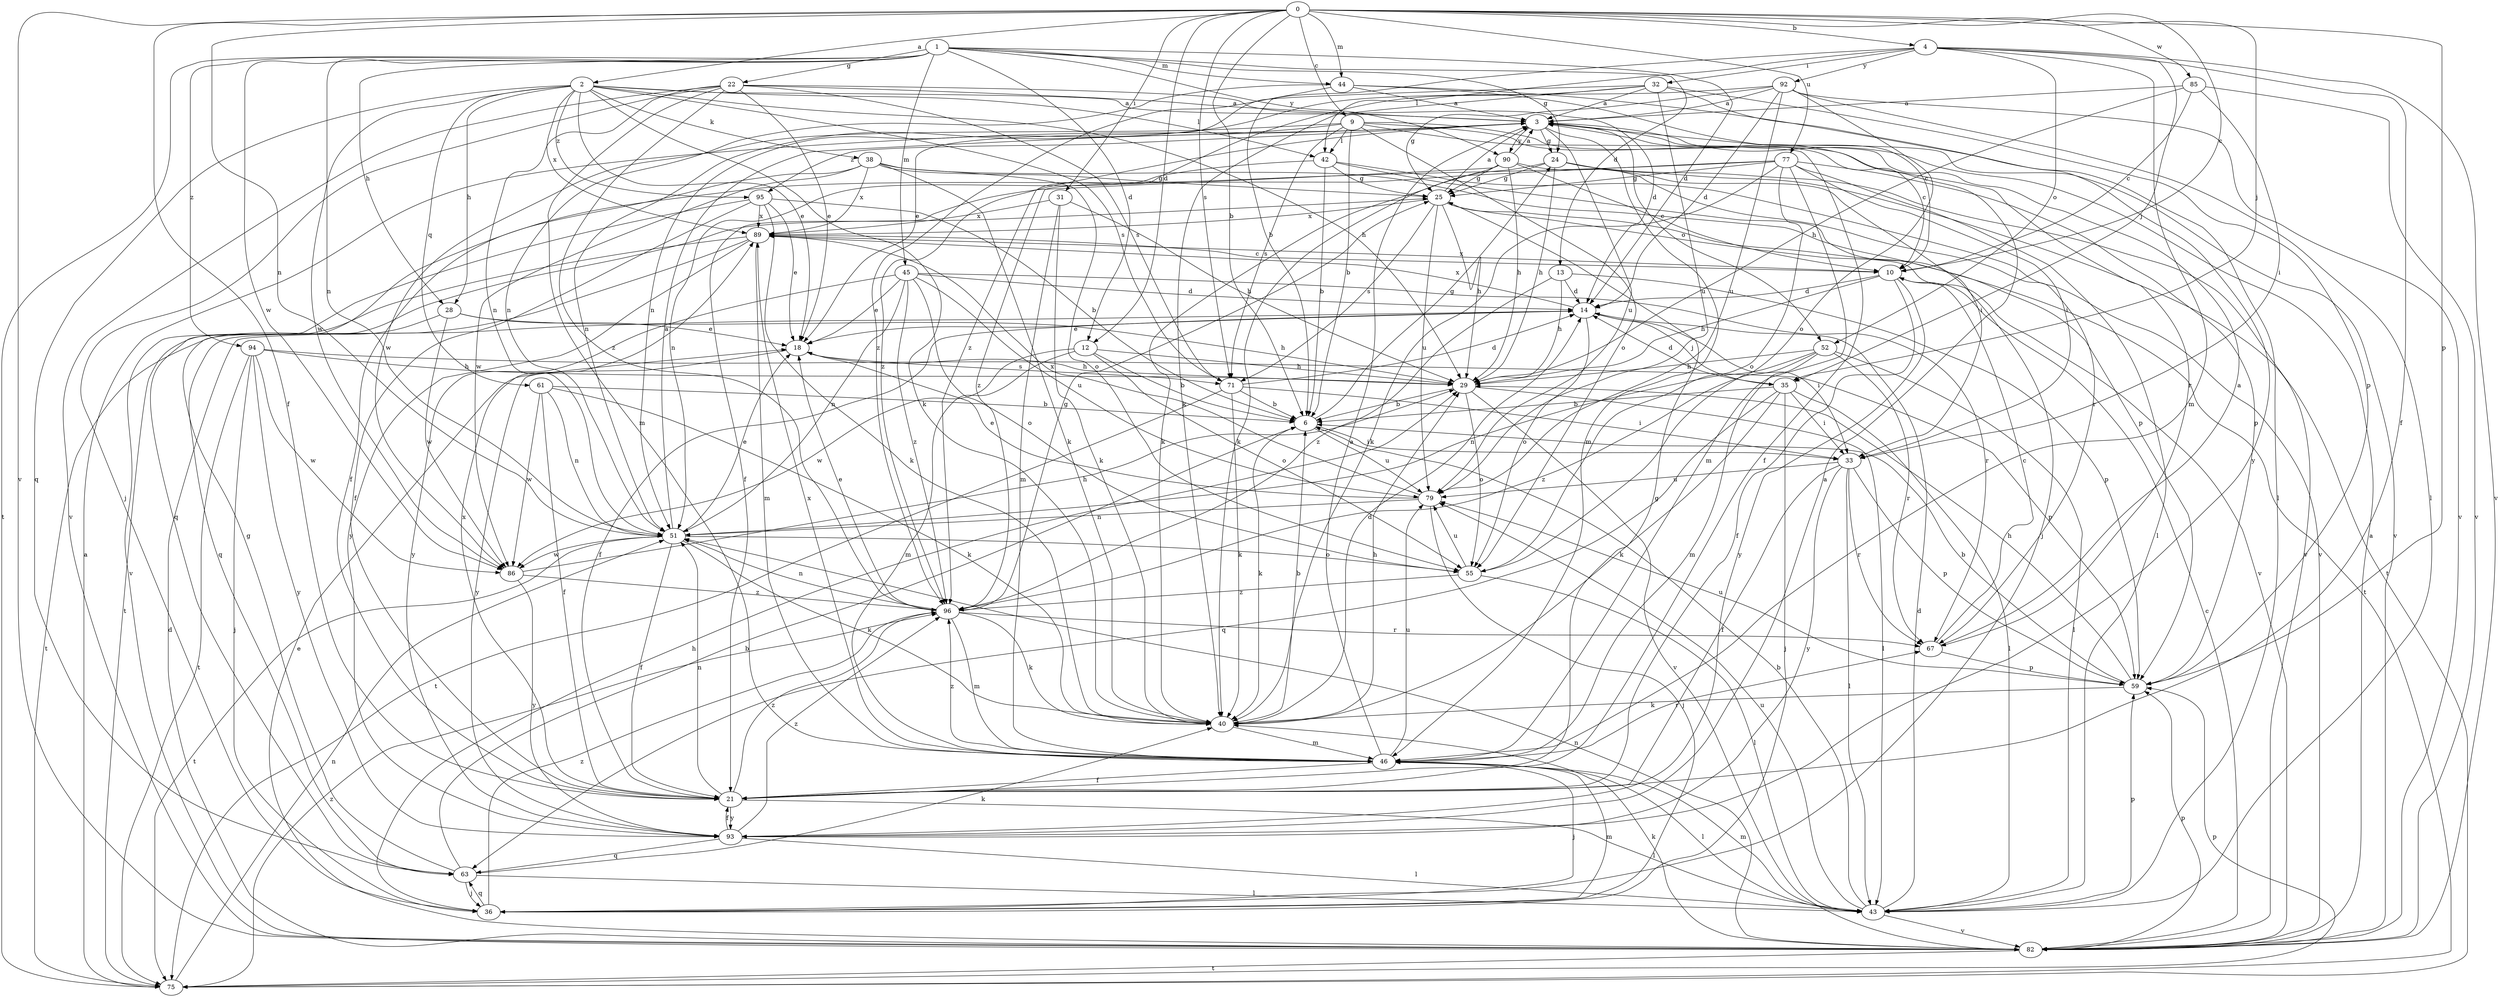strict digraph  {
0;
1;
2;
3;
4;
6;
9;
10;
12;
13;
14;
18;
21;
22;
24;
25;
28;
29;
31;
32;
33;
35;
36;
38;
40;
42;
43;
44;
45;
46;
51;
52;
55;
59;
61;
63;
67;
71;
75;
77;
79;
82;
85;
86;
89;
90;
92;
93;
94;
95;
96;
0 -> 2  [label=a];
0 -> 4  [label=b];
0 -> 6  [label=b];
0 -> 9  [label=c];
0 -> 10  [label=c];
0 -> 12  [label=d];
0 -> 21  [label=f];
0 -> 31  [label=i];
0 -> 35  [label=j];
0 -> 44  [label=m];
0 -> 51  [label=n];
0 -> 59  [label=p];
0 -> 71  [label=s];
0 -> 77  [label=u];
0 -> 82  [label=v];
0 -> 85  [label=w];
1 -> 12  [label=d];
1 -> 13  [label=d];
1 -> 14  [label=d];
1 -> 22  [label=g];
1 -> 24  [label=g];
1 -> 28  [label=h];
1 -> 44  [label=m];
1 -> 45  [label=m];
1 -> 51  [label=n];
1 -> 75  [label=t];
1 -> 86  [label=w];
1 -> 90  [label=y];
1 -> 94  [label=z];
2 -> 3  [label=a];
2 -> 18  [label=e];
2 -> 28  [label=h];
2 -> 29  [label=h];
2 -> 38  [label=k];
2 -> 40  [label=k];
2 -> 42  [label=l];
2 -> 61  [label=q];
2 -> 63  [label=q];
2 -> 71  [label=s];
2 -> 86  [label=w];
2 -> 89  [label=x];
2 -> 95  [label=z];
3 -> 24  [label=g];
3 -> 46  [label=m];
3 -> 52  [label=o];
3 -> 79  [label=u];
3 -> 82  [label=v];
3 -> 90  [label=y];
3 -> 95  [label=z];
3 -> 96  [label=z];
4 -> 6  [label=b];
4 -> 21  [label=f];
4 -> 32  [label=i];
4 -> 35  [label=j];
4 -> 42  [label=l];
4 -> 46  [label=m];
4 -> 52  [label=o];
4 -> 82  [label=v];
4 -> 92  [label=y];
6 -> 24  [label=g];
6 -> 33  [label=i];
6 -> 40  [label=k];
6 -> 79  [label=u];
9 -> 6  [label=b];
9 -> 10  [label=c];
9 -> 21  [label=f];
9 -> 42  [label=l];
9 -> 51  [label=n];
9 -> 55  [label=o];
9 -> 67  [label=r];
9 -> 71  [label=s];
9 -> 86  [label=w];
10 -> 14  [label=d];
10 -> 21  [label=f];
10 -> 29  [label=h];
10 -> 89  [label=x];
10 -> 93  [label=y];
12 -> 6  [label=b];
12 -> 29  [label=h];
12 -> 46  [label=m];
12 -> 55  [label=o];
12 -> 86  [label=w];
13 -> 14  [label=d];
13 -> 29  [label=h];
13 -> 59  [label=p];
13 -> 96  [label=z];
14 -> 18  [label=e];
14 -> 21  [label=f];
14 -> 33  [label=i];
14 -> 35  [label=j];
14 -> 55  [label=o];
14 -> 89  [label=x];
18 -> 29  [label=h];
18 -> 71  [label=s];
18 -> 93  [label=y];
21 -> 25  [label=g];
21 -> 43  [label=l];
21 -> 51  [label=n];
21 -> 89  [label=x];
21 -> 93  [label=y];
21 -> 96  [label=z];
22 -> 3  [label=a];
22 -> 14  [label=d];
22 -> 18  [label=e];
22 -> 36  [label=j];
22 -> 46  [label=m];
22 -> 51  [label=n];
22 -> 71  [label=s];
22 -> 82  [label=v];
22 -> 96  [label=z];
24 -> 25  [label=g];
24 -> 29  [label=h];
24 -> 33  [label=i];
24 -> 40  [label=k];
24 -> 75  [label=t];
24 -> 82  [label=v];
25 -> 3  [label=a];
25 -> 29  [label=h];
25 -> 71  [label=s];
25 -> 75  [label=t];
25 -> 79  [label=u];
25 -> 82  [label=v];
25 -> 89  [label=x];
28 -> 18  [label=e];
28 -> 29  [label=h];
28 -> 75  [label=t];
28 -> 86  [label=w];
29 -> 6  [label=b];
29 -> 43  [label=l];
29 -> 55  [label=o];
29 -> 82  [label=v];
31 -> 29  [label=h];
31 -> 40  [label=k];
31 -> 46  [label=m];
31 -> 89  [label=x];
32 -> 3  [label=a];
32 -> 18  [label=e];
32 -> 40  [label=k];
32 -> 59  [label=p];
32 -> 79  [label=u];
32 -> 93  [label=y];
32 -> 96  [label=z];
33 -> 21  [label=f];
33 -> 43  [label=l];
33 -> 59  [label=p];
33 -> 67  [label=r];
33 -> 79  [label=u];
33 -> 93  [label=y];
35 -> 6  [label=b];
35 -> 14  [label=d];
35 -> 33  [label=i];
35 -> 36  [label=j];
35 -> 40  [label=k];
35 -> 43  [label=l];
35 -> 63  [label=q];
36 -> 29  [label=h];
36 -> 46  [label=m];
36 -> 63  [label=q];
36 -> 96  [label=z];
38 -> 21  [label=f];
38 -> 25  [label=g];
38 -> 40  [label=k];
38 -> 55  [label=o];
38 -> 59  [label=p];
38 -> 86  [label=w];
38 -> 89  [label=x];
40 -> 6  [label=b];
40 -> 14  [label=d];
40 -> 29  [label=h];
40 -> 46  [label=m];
42 -> 6  [label=b];
42 -> 25  [label=g];
42 -> 36  [label=j];
42 -> 51  [label=n];
42 -> 82  [label=v];
43 -> 6  [label=b];
43 -> 14  [label=d];
43 -> 46  [label=m];
43 -> 59  [label=p];
43 -> 79  [label=u];
43 -> 82  [label=v];
44 -> 3  [label=a];
44 -> 10  [label=c];
44 -> 43  [label=l];
44 -> 51  [label=n];
44 -> 96  [label=z];
45 -> 14  [label=d];
45 -> 18  [label=e];
45 -> 51  [label=n];
45 -> 55  [label=o];
45 -> 67  [label=r];
45 -> 79  [label=u];
45 -> 93  [label=y];
45 -> 96  [label=z];
46 -> 3  [label=a];
46 -> 21  [label=f];
46 -> 36  [label=j];
46 -> 43  [label=l];
46 -> 67  [label=r];
46 -> 79  [label=u];
46 -> 89  [label=x];
46 -> 96  [label=z];
51 -> 3  [label=a];
51 -> 18  [label=e];
51 -> 21  [label=f];
51 -> 40  [label=k];
51 -> 55  [label=o];
51 -> 75  [label=t];
51 -> 86  [label=w];
52 -> 29  [label=h];
52 -> 43  [label=l];
52 -> 46  [label=m];
52 -> 51  [label=n];
52 -> 67  [label=r];
52 -> 96  [label=z];
55 -> 43  [label=l];
55 -> 79  [label=u];
55 -> 96  [label=z];
59 -> 6  [label=b];
59 -> 29  [label=h];
59 -> 40  [label=k];
59 -> 79  [label=u];
61 -> 6  [label=b];
61 -> 21  [label=f];
61 -> 40  [label=k];
61 -> 51  [label=n];
61 -> 86  [label=w];
63 -> 6  [label=b];
63 -> 25  [label=g];
63 -> 36  [label=j];
63 -> 40  [label=k];
63 -> 43  [label=l];
67 -> 3  [label=a];
67 -> 10  [label=c];
67 -> 59  [label=p];
71 -> 6  [label=b];
71 -> 14  [label=d];
71 -> 33  [label=i];
71 -> 40  [label=k];
71 -> 75  [label=t];
75 -> 3  [label=a];
75 -> 51  [label=n];
75 -> 59  [label=p];
75 -> 96  [label=z];
77 -> 25  [label=g];
77 -> 33  [label=i];
77 -> 40  [label=k];
77 -> 43  [label=l];
77 -> 46  [label=m];
77 -> 55  [label=o];
77 -> 59  [label=p];
77 -> 63  [label=q];
77 -> 96  [label=z];
79 -> 18  [label=e];
79 -> 36  [label=j];
79 -> 51  [label=n];
79 -> 89  [label=x];
82 -> 3  [label=a];
82 -> 10  [label=c];
82 -> 14  [label=d];
82 -> 18  [label=e];
82 -> 40  [label=k];
82 -> 51  [label=n];
82 -> 59  [label=p];
82 -> 75  [label=t];
85 -> 3  [label=a];
85 -> 10  [label=c];
85 -> 29  [label=h];
85 -> 33  [label=i];
85 -> 82  [label=v];
86 -> 29  [label=h];
86 -> 93  [label=y];
86 -> 96  [label=z];
89 -> 10  [label=c];
89 -> 46  [label=m];
89 -> 63  [label=q];
89 -> 75  [label=t];
89 -> 93  [label=y];
90 -> 3  [label=a];
90 -> 10  [label=c];
90 -> 21  [label=f];
90 -> 25  [label=g];
90 -> 29  [label=h];
90 -> 40  [label=k];
90 -> 67  [label=r];
92 -> 3  [label=a];
92 -> 14  [label=d];
92 -> 25  [label=g];
92 -> 43  [label=l];
92 -> 51  [label=n];
92 -> 55  [label=o];
92 -> 79  [label=u];
92 -> 82  [label=v];
93 -> 3  [label=a];
93 -> 21  [label=f];
93 -> 43  [label=l];
93 -> 63  [label=q];
93 -> 96  [label=z];
94 -> 29  [label=h];
94 -> 36  [label=j];
94 -> 59  [label=p];
94 -> 75  [label=t];
94 -> 86  [label=w];
94 -> 93  [label=y];
95 -> 6  [label=b];
95 -> 18  [label=e];
95 -> 21  [label=f];
95 -> 40  [label=k];
95 -> 82  [label=v];
95 -> 89  [label=x];
96 -> 18  [label=e];
96 -> 25  [label=g];
96 -> 40  [label=k];
96 -> 46  [label=m];
96 -> 51  [label=n];
96 -> 67  [label=r];
}

